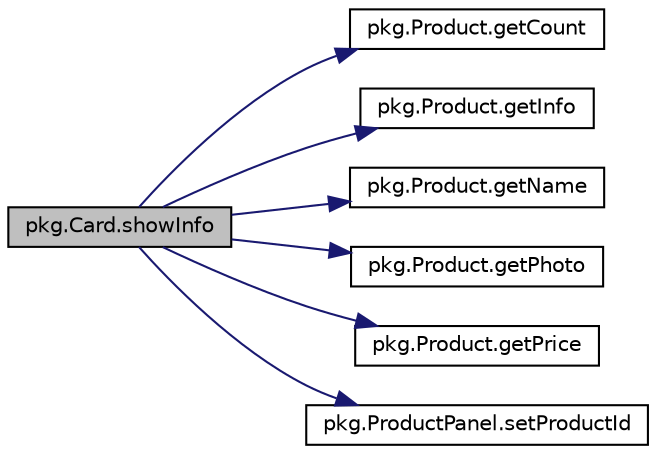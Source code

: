 digraph "pkg.Card.showInfo"
{
  edge [fontname="Helvetica",fontsize="10",labelfontname="Helvetica",labelfontsize="10"];
  node [fontname="Helvetica",fontsize="10",shape=record];
  rankdir="LR";
  Node1 [label="pkg.Card.showInfo",height=0.2,width=0.4,color="black", fillcolor="grey75", style="filled", fontcolor="black"];
  Node1 -> Node2 [color="midnightblue",fontsize="10",style="solid",fontname="Helvetica"];
  Node2 [label="pkg.Product.getCount",height=0.2,width=0.4,color="black", fillcolor="white", style="filled",URL="$classpkg_1_1_product.html#ab7dd82a1b245dba43a64cd232f3665f6"];
  Node1 -> Node3 [color="midnightblue",fontsize="10",style="solid",fontname="Helvetica"];
  Node3 [label="pkg.Product.getInfo",height=0.2,width=0.4,color="black", fillcolor="white", style="filled",URL="$classpkg_1_1_product.html#a9609730b224bee5730f554067811446f"];
  Node1 -> Node4 [color="midnightblue",fontsize="10",style="solid",fontname="Helvetica"];
  Node4 [label="pkg.Product.getName",height=0.2,width=0.4,color="black", fillcolor="white", style="filled",URL="$classpkg_1_1_product.html#a33ff6f7a51fc667ad2d2cc670424908c"];
  Node1 -> Node5 [color="midnightblue",fontsize="10",style="solid",fontname="Helvetica"];
  Node5 [label="pkg.Product.getPhoto",height=0.2,width=0.4,color="black", fillcolor="white", style="filled",URL="$classpkg_1_1_product.html#acb7237be160d1df9bcfda96a618f23dc"];
  Node1 -> Node6 [color="midnightblue",fontsize="10",style="solid",fontname="Helvetica"];
  Node6 [label="pkg.Product.getPrice",height=0.2,width=0.4,color="black", fillcolor="white", style="filled",URL="$classpkg_1_1_product.html#af93b4414ec143311db57e6e4586d129e"];
  Node1 -> Node7 [color="midnightblue",fontsize="10",style="solid",fontname="Helvetica"];
  Node7 [label="pkg.ProductPanel.setProductId",height=0.2,width=0.4,color="black", fillcolor="white", style="filled",URL="$classpkg_1_1_product_panel.html#ae1cb96da7cd48c10f53c8c9f8e44d4d3"];
}
